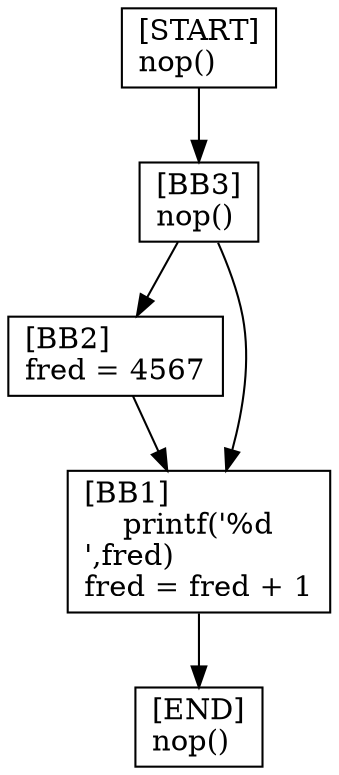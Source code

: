digraph {
  node [shape=box]
  BB3 [label="[BB3]\lnop()\l"];
  BB2 [label="[BB2]\lfred = 4567\l"];
  END [label="[END]\lnop()\l"];
  START [label="[START]\lnop()\l"];
  BB1 [label="[BB1]\lprintf('%d\n',fred)\lfred = fred + 1\l"];
  START -> BB3;
  BB3 -> BB1;
  BB1 -> END;
  BB2 -> BB1;
  BB3 -> BB2;
}
